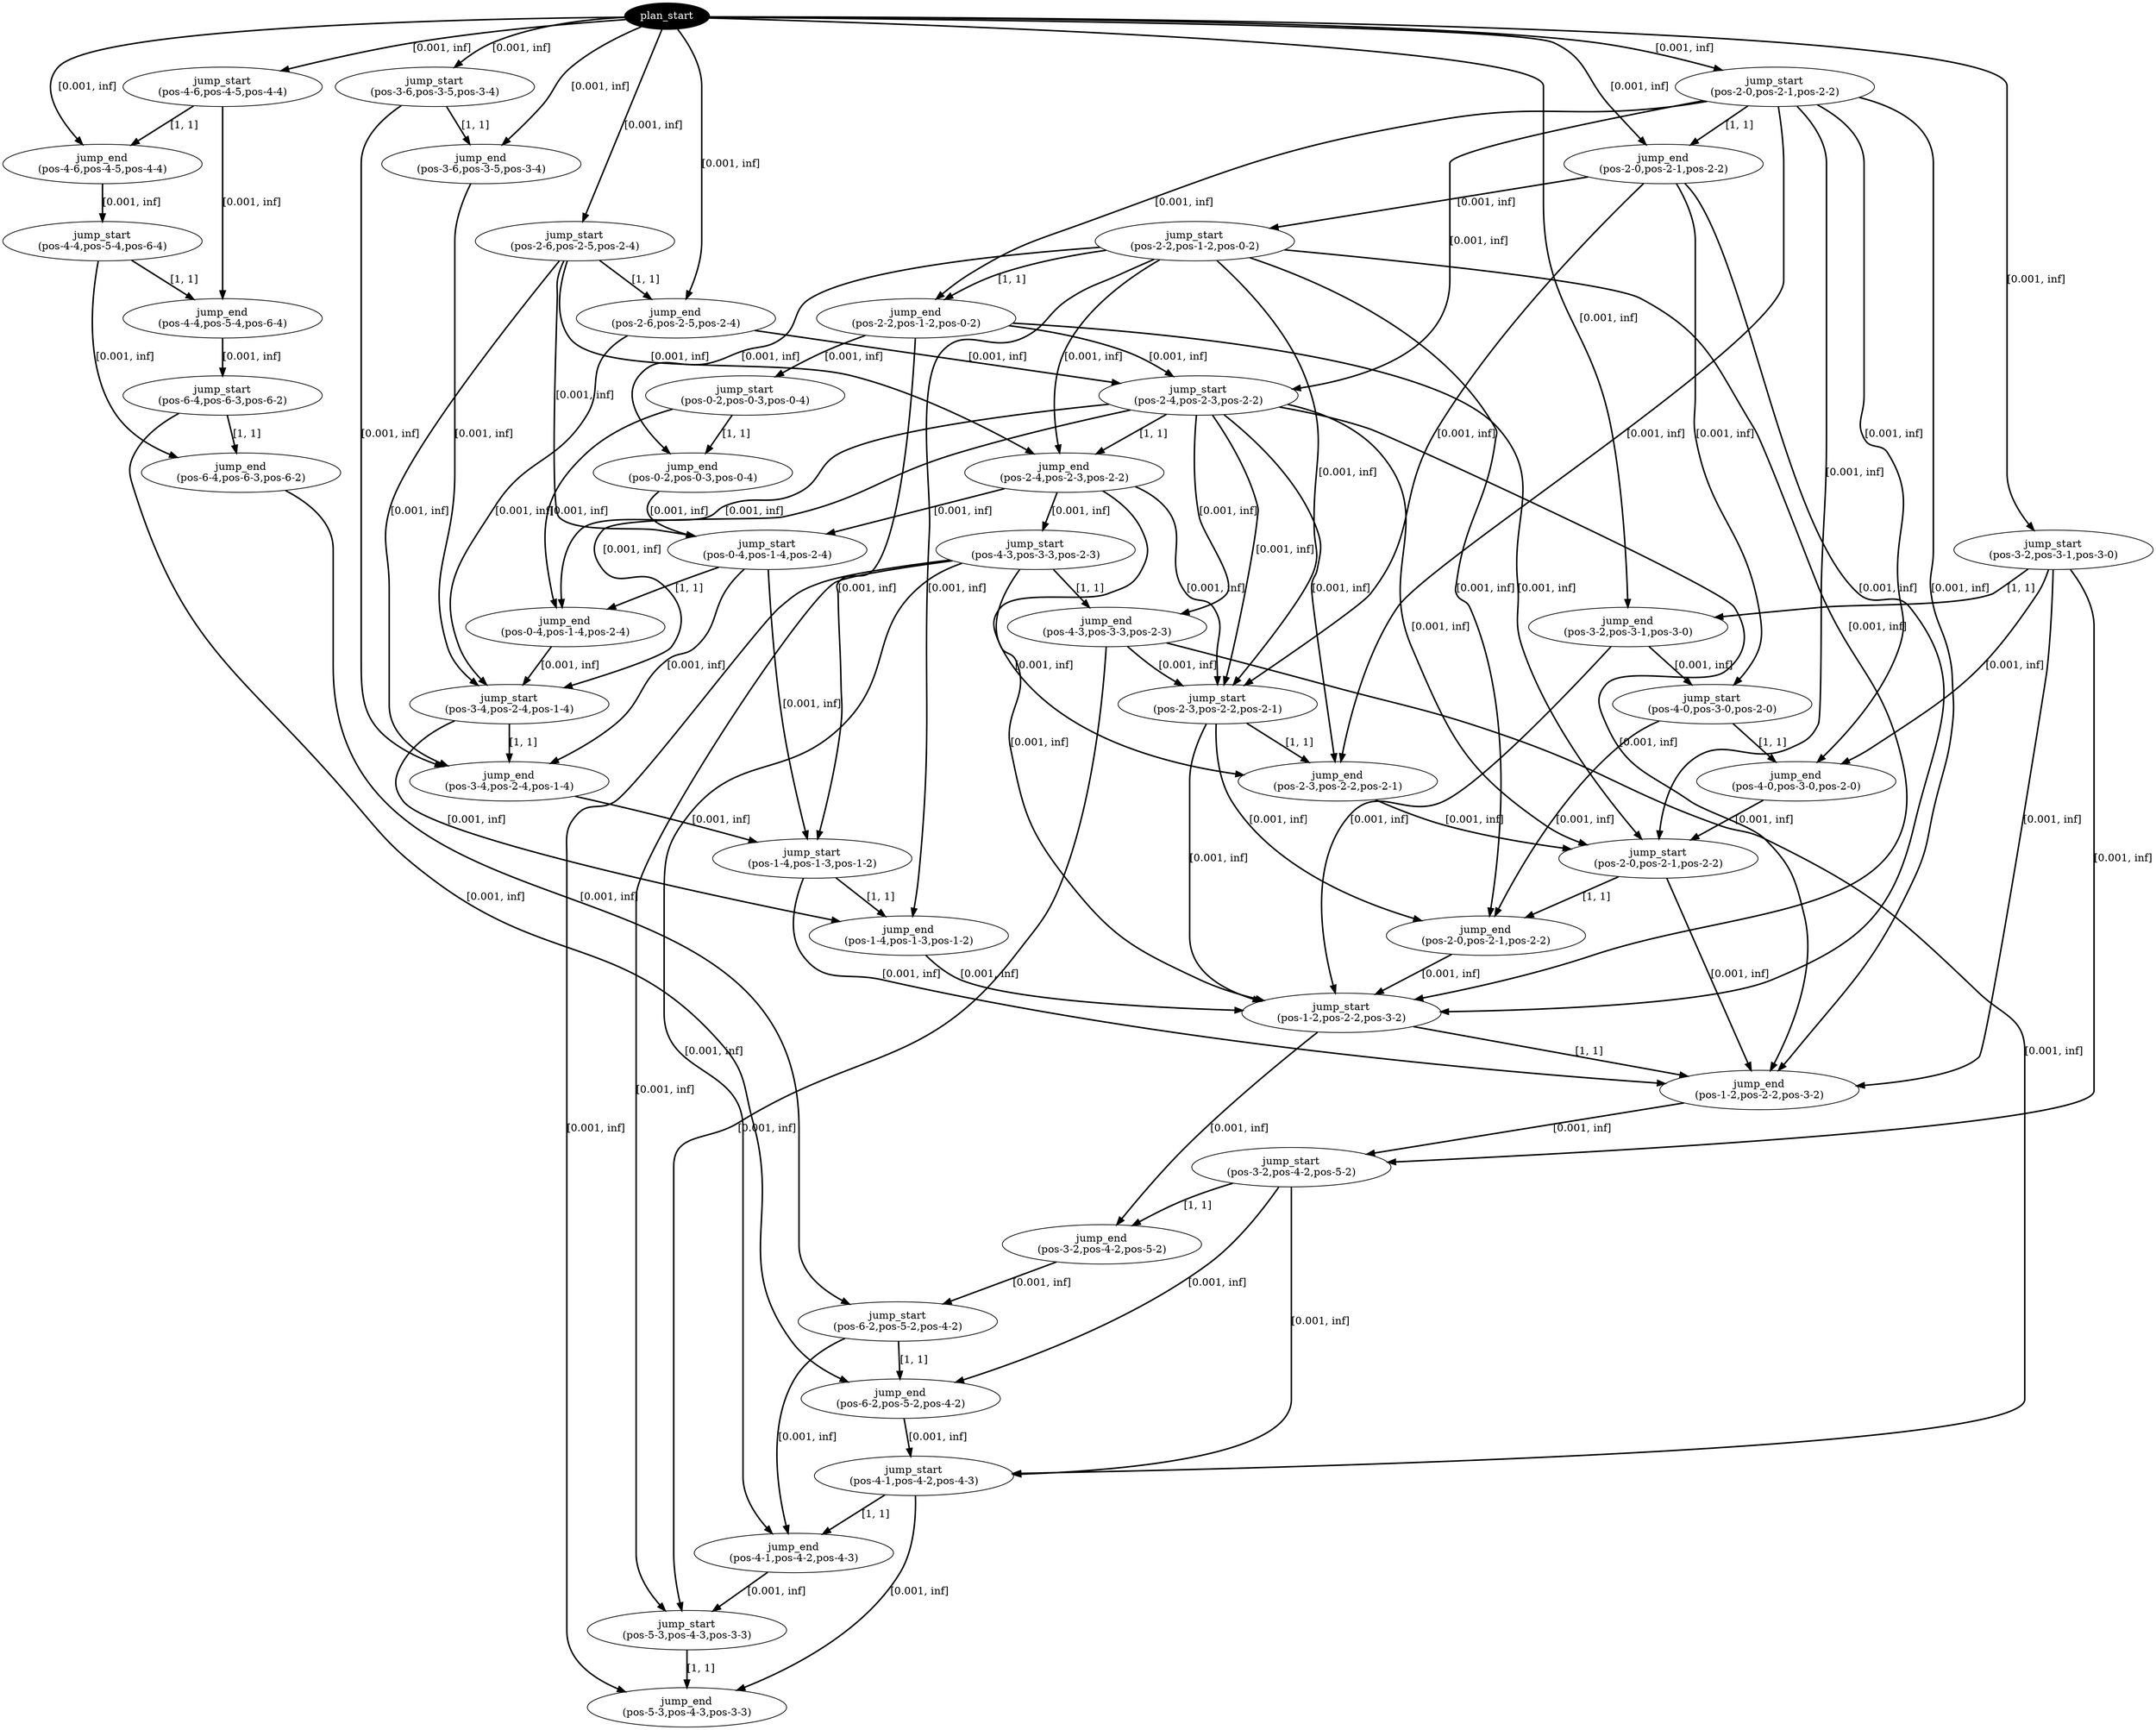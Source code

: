 digraph plan {
0[ label="plan_start",style=filled,fillcolor=black,fontcolor=white];
1[ label="jump_start
(pos-3-2,pos-3-1,pos-3-0)"];
2[ label="jump_end
(pos-3-2,pos-3-1,pos-3-0)"];
3[ label="jump_start
(pos-2-0,pos-2-1,pos-2-2)"];
4[ label="jump_end
(pos-2-0,pos-2-1,pos-2-2)"];
5[ label="jump_start
(pos-2-6,pos-2-5,pos-2-4)"];
6[ label="jump_end
(pos-2-6,pos-2-5,pos-2-4)"];
7[ label="jump_start
(pos-3-6,pos-3-5,pos-3-4)"];
8[ label="jump_end
(pos-3-6,pos-3-5,pos-3-4)"];
9[ label="jump_start
(pos-4-6,pos-4-5,pos-4-4)"];
10[ label="jump_end
(pos-4-6,pos-4-5,pos-4-4)"];
11[ label="jump_start
(pos-2-2,pos-1-2,pos-0-2)"];
12[ label="jump_end
(pos-2-2,pos-1-2,pos-0-2)"];
13[ label="jump_start
(pos-4-4,pos-5-4,pos-6-4)"];
14[ label="jump_end
(pos-4-4,pos-5-4,pos-6-4)"];
15[ label="jump_start
(pos-4-0,pos-3-0,pos-2-0)"];
16[ label="jump_end
(pos-4-0,pos-3-0,pos-2-0)"];
17[ label="jump_start
(pos-2-4,pos-2-3,pos-2-2)"];
18[ label="jump_end
(pos-2-4,pos-2-3,pos-2-2)"];
19[ label="jump_start
(pos-0-2,pos-0-3,pos-0-4)"];
20[ label="jump_end
(pos-0-2,pos-0-3,pos-0-4)"];
21[ label="jump_start
(pos-6-4,pos-6-3,pos-6-2)"];
22[ label="jump_end
(pos-6-4,pos-6-3,pos-6-2)"];
23[ label="jump_start
(pos-0-4,pos-1-4,pos-2-4)"];
24[ label="jump_end
(pos-0-4,pos-1-4,pos-2-4)"];
25[ label="jump_start
(pos-4-3,pos-3-3,pos-2-3)"];
26[ label="jump_end
(pos-4-3,pos-3-3,pos-2-3)"];
27[ label="jump_start
(pos-3-4,pos-2-4,pos-1-4)"];
28[ label="jump_end
(pos-3-4,pos-2-4,pos-1-4)"];
29[ label="jump_start
(pos-2-3,pos-2-2,pos-2-1)"];
30[ label="jump_end
(pos-2-3,pos-2-2,pos-2-1)"];
31[ label="jump_start
(pos-1-4,pos-1-3,pos-1-2)"];
32[ label="jump_end
(pos-1-4,pos-1-3,pos-1-2)"];
33[ label="jump_start
(pos-2-0,pos-2-1,pos-2-2)"];
34[ label="jump_end
(pos-2-0,pos-2-1,pos-2-2)"];
35[ label="jump_start
(pos-1-2,pos-2-2,pos-3-2)"];
36[ label="jump_end
(pos-1-2,pos-2-2,pos-3-2)"];
37[ label="jump_start
(pos-3-2,pos-4-2,pos-5-2)"];
38[ label="jump_end
(pos-3-2,pos-4-2,pos-5-2)"];
39[ label="jump_start
(pos-6-2,pos-5-2,pos-4-2)"];
40[ label="jump_end
(pos-6-2,pos-5-2,pos-4-2)"];
41[ label="jump_start
(pos-4-1,pos-4-2,pos-4-3)"];
42[ label="jump_end
(pos-4-1,pos-4-2,pos-4-3)"];
43[ label="jump_start
(pos-5-3,pos-4-3,pos-3-3)"];
44[ label="jump_end
(pos-5-3,pos-4-3,pos-3-3)"];
"0" -> "1" [ label="[0.001, inf]" , penwidth=2, color="black"]
"0" -> "3" [ label="[0.001, inf]" , penwidth=2, color="black"]
"0" -> "5" [ label="[0.001, inf]" , penwidth=2, color="black"]
"0" -> "7" [ label="[0.001, inf]" , penwidth=2, color="black"]
"0" -> "9" [ label="[0.001, inf]" , penwidth=2, color="black"]
"1" -> "2" [ label="[1, 1]" , penwidth=2, color="black"]
"0" -> "2" [ label="[0.001, inf]" , penwidth=2, color="black"]
"3" -> "4" [ label="[1, 1]" , penwidth=2, color="black"]
"0" -> "4" [ label="[0.001, inf]" , penwidth=2, color="black"]
"5" -> "6" [ label="[1, 1]" , penwidth=2, color="black"]
"0" -> "6" [ label="[0.001, inf]" , penwidth=2, color="black"]
"7" -> "8" [ label="[1, 1]" , penwidth=2, color="black"]
"0" -> "8" [ label="[0.001, inf]" , penwidth=2, color="black"]
"9" -> "10" [ label="[1, 1]" , penwidth=2, color="black"]
"0" -> "10" [ label="[0.001, inf]" , penwidth=2, color="black"]
"4" -> "11" [ label="[0.001, inf]" , penwidth=2, color="black"]
"10" -> "13" [ label="[0.001, inf]" , penwidth=2, color="black"]
"2" -> "15" [ label="[0.001, inf]" , penwidth=2, color="black"]
"4" -> "15" [ label="[0.001, inf]" , penwidth=2, color="black"]
"11" -> "12" [ label="[1, 1]" , penwidth=2, color="black"]
"3" -> "12" [ label="[0.001, inf]" , penwidth=2, color="black"]
"13" -> "14" [ label="[1, 1]" , penwidth=2, color="black"]
"9" -> "14" [ label="[0.001, inf]" , penwidth=2, color="black"]
"15" -> "16" [ label="[1, 1]" , penwidth=2, color="black"]
"3" -> "16" [ label="[0.001, inf]" , penwidth=2, color="black"]
"1" -> "16" [ label="[0.001, inf]" , penwidth=2, color="black"]
"6" -> "17" [ label="[0.001, inf]" , penwidth=2, color="black"]
"12" -> "17" [ label="[0.001, inf]" , penwidth=2, color="black"]
"3" -> "17" [ label="[0.001, inf]" , penwidth=2, color="black"]
"12" -> "19" [ label="[0.001, inf]" , penwidth=2, color="black"]
"14" -> "21" [ label="[0.001, inf]" , penwidth=2, color="black"]
"17" -> "18" [ label="[1, 1]" , penwidth=2, color="black"]
"11" -> "18" [ label="[0.001, inf]" , penwidth=2, color="black"]
"5" -> "18" [ label="[0.001, inf]" , penwidth=2, color="black"]
"19" -> "20" [ label="[1, 1]" , penwidth=2, color="black"]
"11" -> "20" [ label="[0.001, inf]" , penwidth=2, color="black"]
"21" -> "22" [ label="[1, 1]" , penwidth=2, color="black"]
"13" -> "22" [ label="[0.001, inf]" , penwidth=2, color="black"]
"20" -> "23" [ label="[0.001, inf]" , penwidth=2, color="black"]
"18" -> "23" [ label="[0.001, inf]" , penwidth=2, color="black"]
"5" -> "23" [ label="[0.001, inf]" , penwidth=2, color="black"]
"18" -> "25" [ label="[0.001, inf]" , penwidth=2, color="black"]
"23" -> "24" [ label="[1, 1]" , penwidth=2, color="black"]
"19" -> "24" [ label="[0.001, inf]" , penwidth=2, color="black"]
"17" -> "24" [ label="[0.001, inf]" , penwidth=2, color="black"]
"25" -> "26" [ label="[1, 1]" , penwidth=2, color="black"]
"17" -> "26" [ label="[0.001, inf]" , penwidth=2, color="black"]
"8" -> "27" [ label="[0.001, inf]" , penwidth=2, color="black"]
"24" -> "27" [ label="[0.001, inf]" , penwidth=2, color="black"]
"17" -> "27" [ label="[0.001, inf]" , penwidth=2, color="black"]
"6" -> "27" [ label="[0.001, inf]" , penwidth=2, color="black"]
"26" -> "29" [ label="[0.001, inf]" , penwidth=2, color="black"]
"18" -> "29" [ label="[0.001, inf]" , penwidth=2, color="black"]
"4" -> "29" [ label="[0.001, inf]" , penwidth=2, color="black"]
"17" -> "29" [ label="[0.001, inf]" , penwidth=2, color="black"]
"11" -> "29" [ label="[0.001, inf]" , penwidth=2, color="black"]
"27" -> "28" [ label="[1, 1]" , penwidth=2, color="black"]
"23" -> "28" [ label="[0.001, inf]" , penwidth=2, color="black"]
"7" -> "28" [ label="[0.001, inf]" , penwidth=2, color="black"]
"5" -> "28" [ label="[0.001, inf]" , penwidth=2, color="black"]
"29" -> "30" [ label="[1, 1]" , penwidth=2, color="black"]
"25" -> "30" [ label="[0.001, inf]" , penwidth=2, color="black"]
"17" -> "30" [ label="[0.001, inf]" , penwidth=2, color="black"]
"3" -> "30" [ label="[0.001, inf]" , penwidth=2, color="black"]
"28" -> "31" [ label="[0.001, inf]" , penwidth=2, color="black"]
"12" -> "31" [ label="[0.001, inf]" , penwidth=2, color="black"]
"23" -> "31" [ label="[0.001, inf]" , penwidth=2, color="black"]
"16" -> "33" [ label="[0.001, inf]" , penwidth=2, color="black"]
"30" -> "33" [ label="[0.001, inf]" , penwidth=2, color="black"]
"17" -> "33" [ label="[0.001, inf]" , penwidth=2, color="black"]
"12" -> "33" [ label="[0.001, inf]" , penwidth=2, color="black"]
"3" -> "33" [ label="[0.001, inf]" , penwidth=2, color="black"]
"31" -> "32" [ label="[1, 1]" , penwidth=2, color="black"]
"27" -> "32" [ label="[0.001, inf]" , penwidth=2, color="black"]
"11" -> "32" [ label="[0.001, inf]" , penwidth=2, color="black"]
"33" -> "34" [ label="[1, 1]" , penwidth=2, color="black"]
"29" -> "34" [ label="[0.001, inf]" , penwidth=2, color="black"]
"15" -> "34" [ label="[0.001, inf]" , penwidth=2, color="black"]
"11" -> "34" [ label="[0.001, inf]" , penwidth=2, color="black"]
"32" -> "35" [ label="[0.001, inf]" , penwidth=2, color="black"]
"34" -> "35" [ label="[0.001, inf]" , penwidth=2, color="black"]
"2" -> "35" [ label="[0.001, inf]" , penwidth=2, color="black"]
"29" -> "35" [ label="[0.001, inf]" , penwidth=2, color="black"]
"18" -> "35" [ label="[0.001, inf]" , penwidth=2, color="black"]
"11" -> "35" [ label="[0.001, inf]" , penwidth=2, color="black"]
"4" -> "35" [ label="[0.001, inf]" , penwidth=2, color="black"]
"35" -> "36" [ label="[1, 1]" , penwidth=2, color="black"]
"33" -> "36" [ label="[0.001, inf]" , penwidth=2, color="black"]
"31" -> "36" [ label="[0.001, inf]" , penwidth=2, color="black"]
"17" -> "36" [ label="[0.001, inf]" , penwidth=2, color="black"]
"3" -> "36" [ label="[0.001, inf]" , penwidth=2, color="black"]
"1" -> "36" [ label="[0.001, inf]" , penwidth=2, color="black"]
"36" -> "37" [ label="[0.001, inf]" , penwidth=2, color="black"]
"1" -> "37" [ label="[0.001, inf]" , penwidth=2, color="black"]
"37" -> "38" [ label="[1, 1]" , penwidth=2, color="black"]
"35" -> "38" [ label="[0.001, inf]" , penwidth=2, color="black"]
"22" -> "39" [ label="[0.001, inf]" , penwidth=2, color="black"]
"38" -> "39" [ label="[0.001, inf]" , penwidth=2, color="black"]
"39" -> "40" [ label="[1, 1]" , penwidth=2, color="black"]
"37" -> "40" [ label="[0.001, inf]" , penwidth=2, color="black"]
"21" -> "40" [ label="[0.001, inf]" , penwidth=2, color="black"]
"40" -> "41" [ label="[0.001, inf]" , penwidth=2, color="black"]
"26" -> "41" [ label="[0.001, inf]" , penwidth=2, color="black"]
"37" -> "41" [ label="[0.001, inf]" , penwidth=2, color="black"]
"41" -> "42" [ label="[1, 1]" , penwidth=2, color="black"]
"39" -> "42" [ label="[0.001, inf]" , penwidth=2, color="black"]
"25" -> "42" [ label="[0.001, inf]" , penwidth=2, color="black"]
"42" -> "43" [ label="[0.001, inf]" , penwidth=2, color="black"]
"26" -> "43" [ label="[0.001, inf]" , penwidth=2, color="black"]
"25" -> "43" [ label="[0.001, inf]" , penwidth=2, color="black"]
"43" -> "44" [ label="[1, 1]" , penwidth=2, color="black"]
"41" -> "44" [ label="[0.001, inf]" , penwidth=2, color="black"]
"25" -> "44" [ label="[0.001, inf]" , penwidth=2, color="black"]
}
